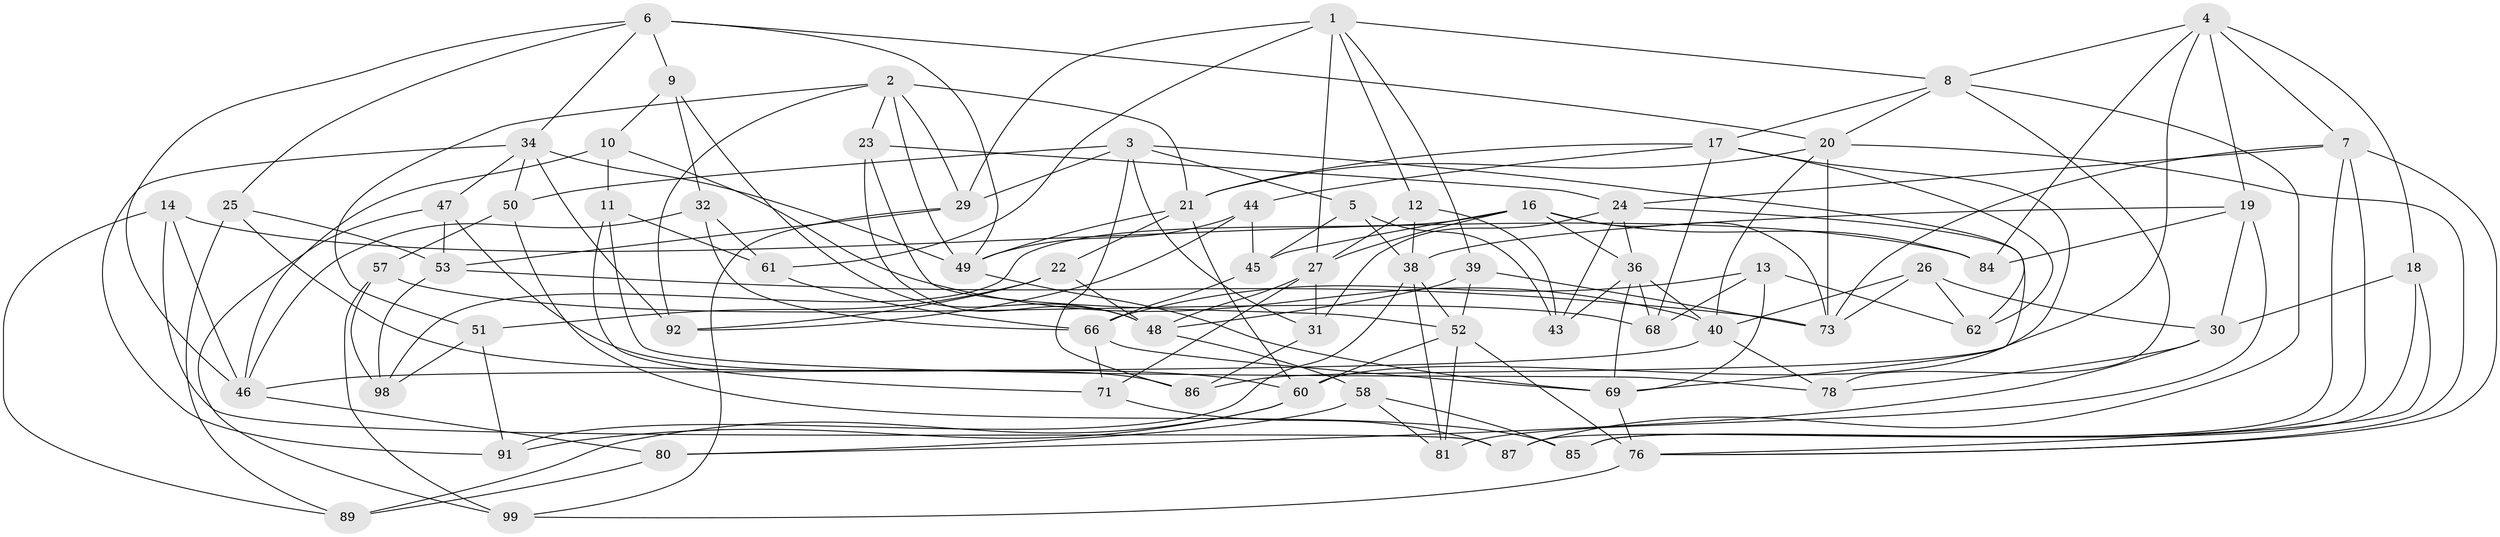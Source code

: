// Generated by graph-tools (version 1.1) at 2025/52/02/27/25 19:52:35]
// undirected, 69 vertices, 166 edges
graph export_dot {
graph [start="1"]
  node [color=gray90,style=filled];
  1 [super="+97"];
  2 [super="+35"];
  3 [super="+33"];
  4 [super="+65"];
  5;
  6 [super="+37"];
  7 [super="+88"];
  8 [super="+15"];
  9;
  10;
  11;
  12;
  13;
  14;
  16 [super="+75"];
  17 [super="+54"];
  18;
  19 [super="+55"];
  20 [super="+59"];
  21 [super="+41"];
  22;
  23;
  24 [super="+28"];
  25;
  26;
  27 [super="+64"];
  29 [super="+42"];
  30 [super="+56"];
  31;
  32;
  34 [super="+72"];
  36 [super="+70"];
  38 [super="+94"];
  39;
  40 [super="+79"];
  43;
  44;
  45;
  46 [super="+77"];
  47;
  48 [super="+67"];
  49 [super="+63"];
  50;
  51;
  52 [super="+74"];
  53 [super="+96"];
  57;
  58;
  60 [super="+93"];
  61;
  62;
  66 [super="+82"];
  68;
  69 [super="+83"];
  71;
  73 [super="+90"];
  76 [super="+95"];
  78;
  80;
  81;
  84;
  85;
  86;
  87;
  89;
  91;
  92;
  98;
  99;
  1 -- 12;
  1 -- 39;
  1 -- 61;
  1 -- 29;
  1 -- 27;
  1 -- 8;
  2 -- 21;
  2 -- 49;
  2 -- 23;
  2 -- 51;
  2 -- 92;
  2 -- 29;
  3 -- 62;
  3 -- 50;
  3 -- 5;
  3 -- 29;
  3 -- 86;
  3 -- 31;
  4 -- 84;
  4 -- 8;
  4 -- 86;
  4 -- 18;
  4 -- 19;
  4 -- 7;
  5 -- 43;
  5 -- 45;
  5 -- 38;
  6 -- 34;
  6 -- 20;
  6 -- 9;
  6 -- 25;
  6 -- 49;
  6 -- 46;
  7 -- 73;
  7 -- 87;
  7 -- 24;
  7 -- 76;
  7 -- 85;
  8 -- 87;
  8 -- 17;
  8 -- 20;
  8 -- 78;
  9 -- 32;
  9 -- 10;
  9 -- 48;
  10 -- 46;
  10 -- 11;
  10 -- 40;
  11 -- 61;
  11 -- 71;
  11 -- 78;
  12 -- 27;
  12 -- 43;
  12 -- 38;
  13 -- 66;
  13 -- 68;
  13 -- 62;
  13 -- 69;
  14 -- 84;
  14 -- 89;
  14 -- 87;
  14 -- 46;
  16 -- 45;
  16 -- 98;
  16 -- 27;
  16 -- 73;
  16 -- 36;
  16 -- 84;
  17 -- 44;
  17 -- 21;
  17 -- 62;
  17 -- 68;
  17 -- 60;
  18 -- 85;
  18 -- 30;
  18 -- 76;
  19 -- 30 [weight=2];
  19 -- 81;
  19 -- 84;
  19 -- 38;
  20 -- 40;
  20 -- 76;
  20 -- 21;
  20 -- 73;
  21 -- 60;
  21 -- 49;
  21 -- 22;
  22 -- 48;
  22 -- 51;
  22 -- 92;
  23 -- 52;
  23 -- 24;
  23 -- 48;
  24 -- 31;
  24 -- 43;
  24 -- 69;
  24 -- 36;
  25 -- 89;
  25 -- 53;
  25 -- 60;
  26 -- 40;
  26 -- 62;
  26 -- 30;
  26 -- 73;
  27 -- 31;
  27 -- 48;
  27 -- 71;
  29 -- 99;
  29 -- 53 [weight=2];
  30 -- 80;
  30 -- 78;
  31 -- 86;
  32 -- 61;
  32 -- 66;
  32 -- 46;
  34 -- 47;
  34 -- 92;
  34 -- 49;
  34 -- 91;
  34 -- 50;
  36 -- 40;
  36 -- 69;
  36 -- 43;
  36 -- 68;
  38 -- 81;
  38 -- 91;
  38 -- 52;
  39 -- 73;
  39 -- 48;
  39 -- 52;
  40 -- 78;
  40 -- 46;
  44 -- 45;
  44 -- 92;
  44 -- 49;
  45 -- 66;
  46 -- 80;
  47 -- 53;
  47 -- 99;
  47 -- 86;
  48 -- 58;
  49 -- 69;
  50 -- 57;
  50 -- 85;
  51 -- 91;
  51 -- 98;
  52 -- 81;
  52 -- 60;
  52 -- 76;
  53 -- 98;
  53 -- 73;
  57 -- 68;
  57 -- 98;
  57 -- 99;
  58 -- 85;
  58 -- 81;
  58 -- 80;
  60 -- 91;
  60 -- 89;
  61 -- 66;
  66 -- 69;
  66 -- 71;
  69 -- 76;
  71 -- 87;
  76 -- 99;
  80 -- 89;
}
